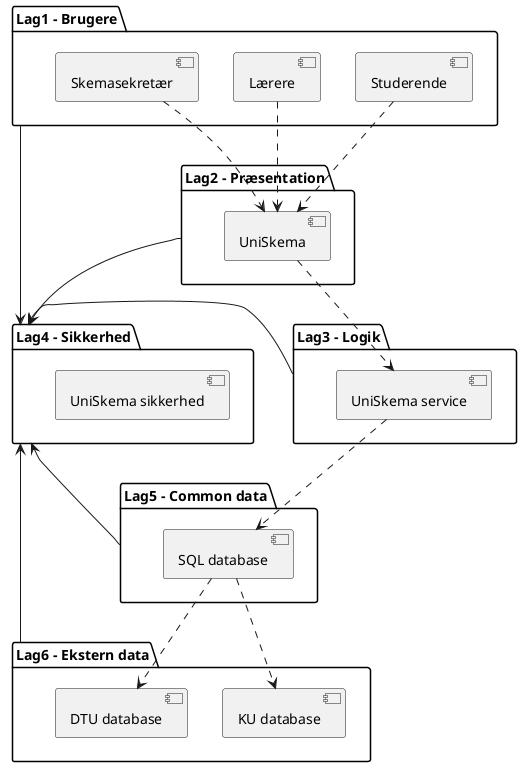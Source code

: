 @startuml
top to bottom direction
package "Lag1 - Brugere" as l1 {
[Studerende]
[Lærere]
[Skemasekretær]
}
package "Lag2 - Præsentation" as l2 {
[UniSkema]
}
package "Lag3 - Logik" as l3 {
[UniSkema service]
}
package "Lag4 - Sikkerhed" as l4 {
[UniSkema sikkerhed] as a
}
package "Lag5 - Common data" as l5 {
[SQL database]
}
package "Lag6 - Ekstern data" as l6 {
[KU database]
[DTU database]
}

l1 -> l4
l2 -> l4
l4 <- l3
l4 <- l5
l4 <- l6

[Studerende] ..> [UniSkema]
[Skemasekretær] ..> [UniSkema]
[Lærere] ..> [UniSkema]
[UniSkema] ..> [UniSkema service]
[UniSkema service] ..> [SQL database]
[SQL database] ..> [KU database]
[SQL database] ..> [DTU database]
@enduml